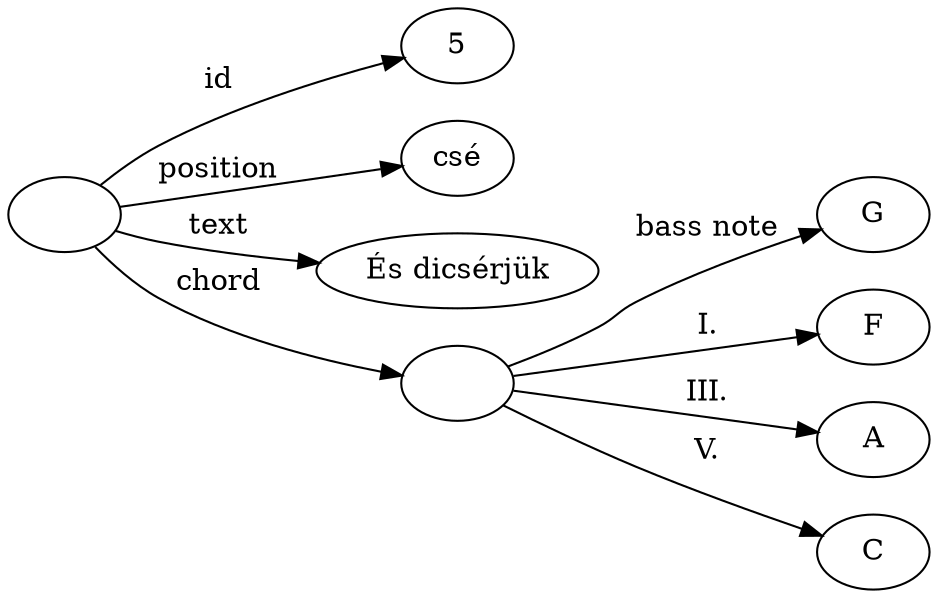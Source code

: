 digraph g {
    rankdir=LR
    Segment [label=""]
    ID [label="5"]
    Position [label="csé"]
    Text [label="És dicsérjük"]
    Bass_note [label="G"]
    Chord [label=""]
    Deg1 [label="F"]
    Deg3 [label="A"]
    Deg5 [label="C"]
    Segment -> ID [label="id"]
    Segment -> Position [label="position"]
    Segment -> Text [label="text"]
    Segment -> Chord [label="chord"]
    Chord -> Deg1 [label="I."]
    Chord -> Deg3 [label="III."]
    Chord -> Deg5 [label="V."]
    Chord -> Bass_note [label="bass note"]
}